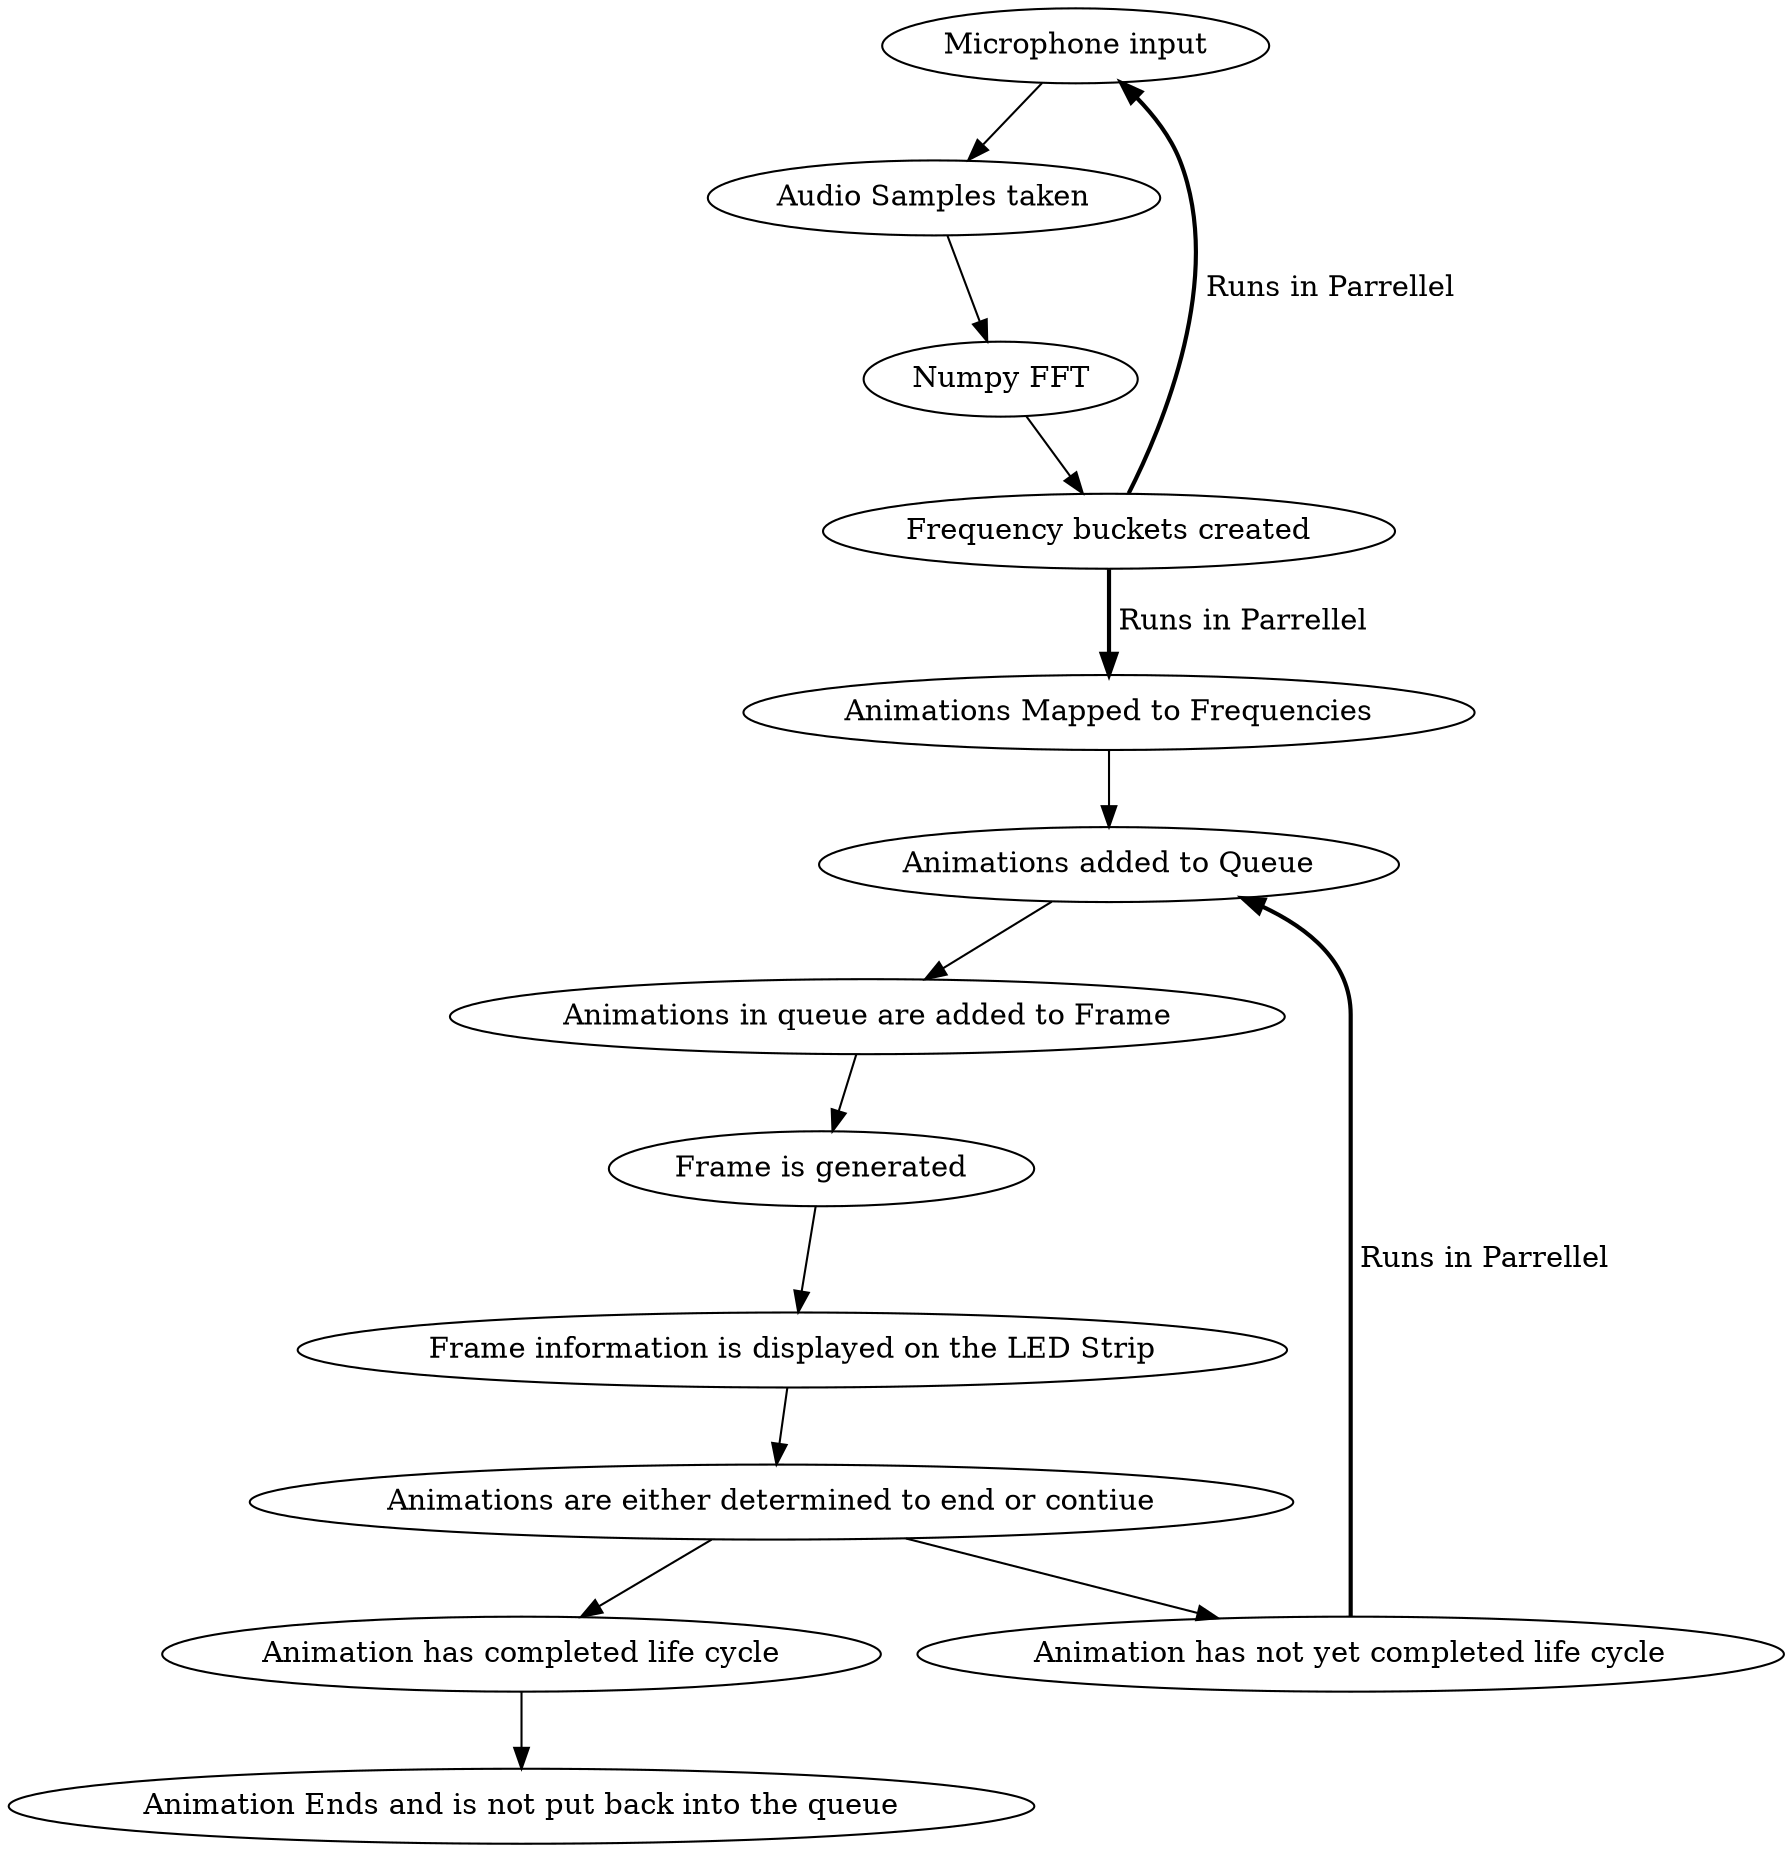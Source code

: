 digraph G {
 
"Microphone input" -> "Audio Samples taken" -> "Numpy FFT" -> "Frequency buckets created";

"Frequency buckets created" -> "Microphone input" [style=bold, label = " Runs in Parrellel"];

"Frequency buckets created" -> "Animations Mapped to Frequencies"  [style=bold, label = " Runs in Parrellel"]; 

"Animations Mapped to Frequencies" -> "Animations added to Queue"; 

"Animations added to Queue" -> "Animations in queue are added to Frame" -> "Frame is generated" -> "Frame information is displayed on the LED Strip" -> "Animations are either determined to end or contiue"; 

"Animations are either determined to end or contiue" -> "Animation has completed life cycle" -> "Animation Ends and is not put back into the queue";

"Animations are either determined to end or contiue" -> "Animation has not yet completed life cycle";

"Animation has not yet completed life cycle" -> "Animations added to Queue" [style=bold, label = " Runs in Parrellel"];
}


